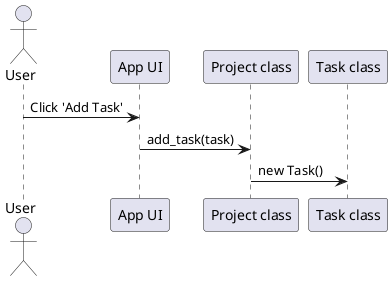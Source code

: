 
@startuml
actor User
participant "App UI" as UI
participant "Project class" as Project
participant "Task class" as Task

User -> UI : Click 'Add Task'
UI -> Project : add_task(task)
Project -> Task : new Task()
@enduml
